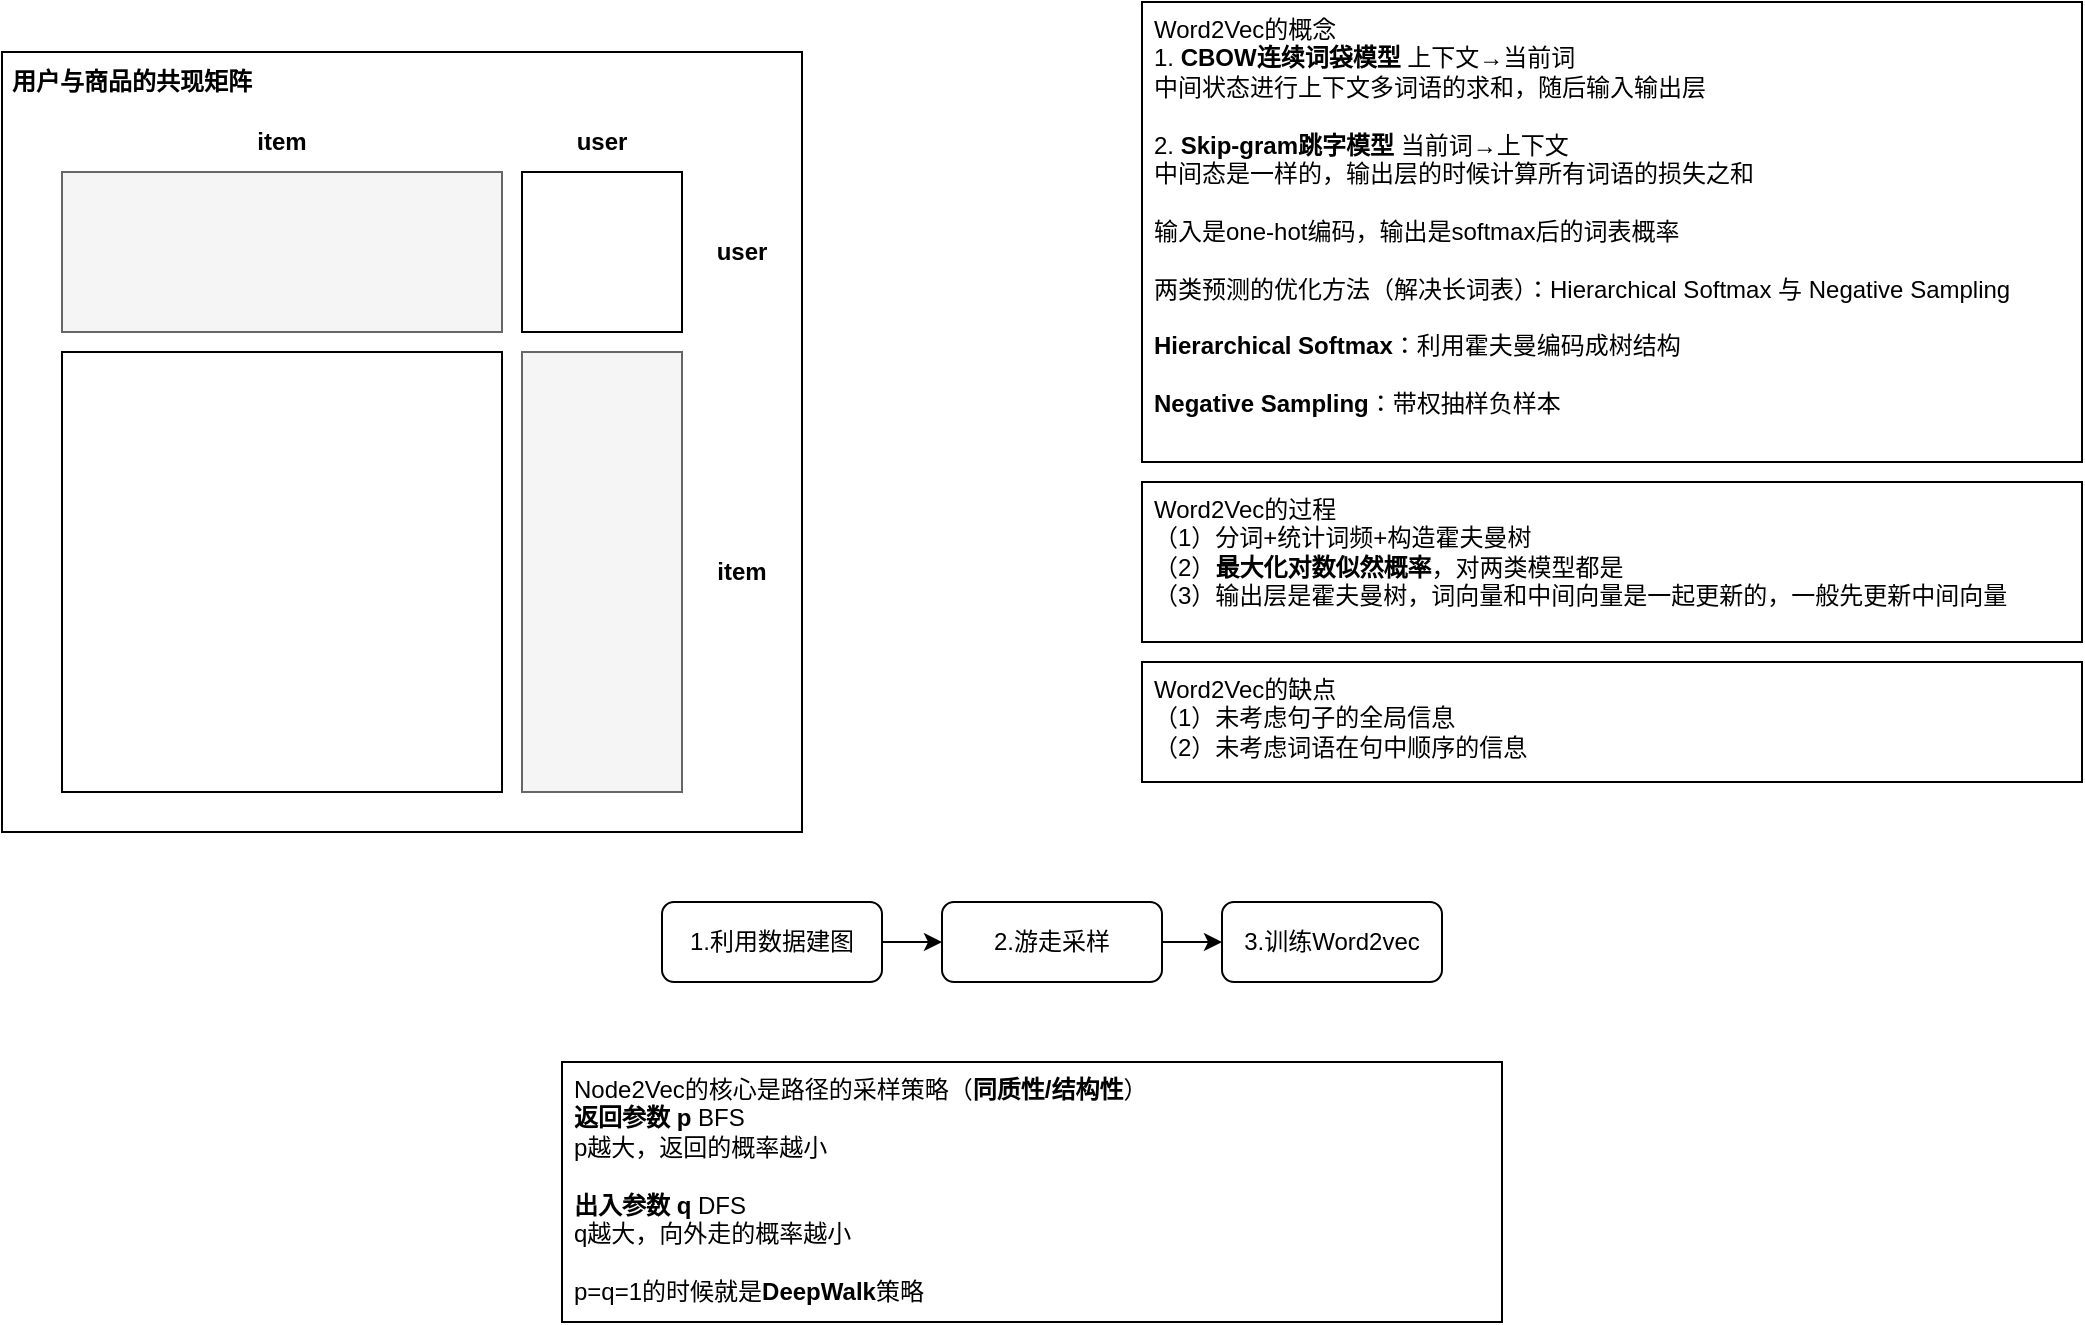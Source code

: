 <mxfile version="24.7.6">
  <diagram name="第 1 页" id="zDOgWTLFwLM5gEDVrxWN">
    <mxGraphModel dx="1786" dy="1157" grid="1" gridSize="10" guides="1" tooltips="1" connect="1" arrows="1" fold="1" page="0" pageScale="1" pageWidth="827" pageHeight="1169" math="0" shadow="0">
      <root>
        <mxCell id="0" />
        <mxCell id="1" parent="0" />
        <mxCell id="Zc8_B8wsB4UqZe0BXlzT-10" value="" style="rounded=0;whiteSpace=wrap;html=1;rotation=90;" vertex="1" parent="1">
          <mxGeometry x="-105" y="-260" width="390" height="400" as="geometry" />
        </mxCell>
        <mxCell id="E42auruJM5JTtXHaCHzA-1" value="&lt;div&gt;Node2Vec的核心是路径的采样策略（&lt;b&gt;同质性/结构性&lt;/b&gt;）&lt;/div&gt;&lt;b&gt;返回参数 p&lt;/b&gt; BFS&lt;div&gt;p越大，返回的概率越小&lt;br&gt;&lt;div&gt;&lt;br&gt;&lt;/div&gt;&lt;div&gt;&lt;b&gt;出入参数 q&lt;/b&gt; DFS&lt;/div&gt;&lt;/div&gt;&lt;div&gt;q越大，向外走的概率越小&lt;/div&gt;&lt;div&gt;&lt;br&gt;&lt;/div&gt;&lt;div&gt;p=q=1的时候就是&lt;b&gt;DeepWalk&lt;/b&gt;策略&lt;/div&gt;" style="rounded=0;whiteSpace=wrap;html=1;align=left;verticalAlign=top;spacingLeft=4;" parent="1" vertex="1">
          <mxGeometry x="170" y="250" width="470" height="130" as="geometry" />
        </mxCell>
        <mxCell id="E42auruJM5JTtXHaCHzA-3" value="Word2Vec的概念&amp;nbsp;&lt;div&gt;1. &lt;b&gt;CBOW连续词袋模型&lt;/b&gt; 上下文→当前词&lt;/div&gt;&lt;div&gt;中间状态进行上下文多词语的求和，随后输入输出层&lt;/div&gt;&lt;div&gt;&lt;br&gt;&lt;/div&gt;&lt;div&gt;2. &lt;b&gt;Skip-gram跳字模型&lt;/b&gt; 当前词→上下文&lt;/div&gt;&lt;div&gt;中间态是一样的，输出层的时候计算所有词语的损失之和&lt;/div&gt;&lt;div&gt;&lt;br&gt;&lt;/div&gt;&lt;div&gt;输入是one-hot编码，输出是softmax后的词表概率&lt;/div&gt;&lt;div&gt;&lt;br&gt;&lt;/div&gt;&lt;div&gt;两类预测的优化方法（解决长词表）：Hierarchical Softmax 与 Negative Sampling&lt;/div&gt;&lt;div&gt;&lt;br&gt;&lt;/div&gt;&lt;div&gt;&lt;b&gt;Hierarchical Softmax&lt;/b&gt;：利用霍夫曼编码成树结构&lt;br&gt;&lt;/div&gt;&lt;div&gt;&lt;br&gt;&lt;/div&gt;&lt;div&gt;&lt;b&gt;Negative Sampling&lt;/b&gt;：带权抽样负样本&lt;br&gt;&lt;/div&gt;" style="rounded=0;whiteSpace=wrap;html=1;align=left;verticalAlign=top;spacingLeft=4;" parent="1" vertex="1">
          <mxGeometry x="460" y="-280" width="470" height="230" as="geometry" />
        </mxCell>
        <mxCell id="E42auruJM5JTtXHaCHzA-4" value="Word2Vec的过程&lt;div&gt;（1）分词+统计词频+构造霍夫曼树&lt;/div&gt;&lt;div&gt;（2）&lt;b&gt;最大化对数似然概率&lt;/b&gt;，对两类模型都是&lt;/div&gt;&lt;div&gt;（3）输出层是霍夫曼树，词向量和中间向量是一起更新的，一般先更新中间向量&amp;nbsp;&lt;/div&gt;" style="rounded=0;whiteSpace=wrap;html=1;align=left;verticalAlign=top;spacingLeft=4;" parent="1" vertex="1">
          <mxGeometry x="460" y="-40" width="470" height="80" as="geometry" />
        </mxCell>
        <mxCell id="E42auruJM5JTtXHaCHzA-5" value="Word2Vec的缺点&lt;div&gt;（1）未考虑句子的全局信息&lt;/div&gt;&lt;div&gt;（2）未考虑词语在句中顺序的信息&lt;/div&gt;" style="rounded=0;whiteSpace=wrap;html=1;align=left;verticalAlign=top;spacingLeft=4;" parent="1" vertex="1">
          <mxGeometry x="460" y="50" width="470" height="60" as="geometry" />
        </mxCell>
        <mxCell id="Zc8_B8wsB4UqZe0BXlzT-1" value="" style="rounded=0;whiteSpace=wrap;html=1;fillColor=#f5f5f5;fontColor=#333333;strokeColor=#666666;" vertex="1" parent="1">
          <mxGeometry x="-80" y="-195" width="220" height="80" as="geometry" />
        </mxCell>
        <mxCell id="Zc8_B8wsB4UqZe0BXlzT-2" value="" style="rounded=0;whiteSpace=wrap;html=1;rotation=90;fillColor=#f5f5f5;fontColor=#333333;strokeColor=#666666;" vertex="1" parent="1">
          <mxGeometry x="80" y="-35" width="220" height="80" as="geometry" />
        </mxCell>
        <mxCell id="Zc8_B8wsB4UqZe0BXlzT-3" value="" style="rounded=0;whiteSpace=wrap;html=1;rotation=90;" vertex="1" parent="1">
          <mxGeometry x="150" y="-195" width="80" height="80" as="geometry" />
        </mxCell>
        <mxCell id="Zc8_B8wsB4UqZe0BXlzT-4" value="" style="rounded=0;whiteSpace=wrap;html=1;rotation=90;" vertex="1" parent="1">
          <mxGeometry x="-80" y="-105" width="220" height="220" as="geometry" />
        </mxCell>
        <mxCell id="Zc8_B8wsB4UqZe0BXlzT-5" value="item" style="text;html=1;align=center;verticalAlign=middle;whiteSpace=wrap;rounded=0;fontStyle=1" vertex="1" parent="1">
          <mxGeometry y="-225" width="60" height="30" as="geometry" />
        </mxCell>
        <mxCell id="Zc8_B8wsB4UqZe0BXlzT-6" value="user" style="text;html=1;align=center;verticalAlign=middle;whiteSpace=wrap;rounded=0;fontStyle=1" vertex="1" parent="1">
          <mxGeometry x="160" y="-225" width="60" height="30" as="geometry" />
        </mxCell>
        <mxCell id="Zc8_B8wsB4UqZe0BXlzT-7" value="user" style="text;html=1;align=center;verticalAlign=middle;whiteSpace=wrap;rounded=0;fontStyle=1" vertex="1" parent="1">
          <mxGeometry x="230" y="-170" width="60" height="30" as="geometry" />
        </mxCell>
        <mxCell id="Zc8_B8wsB4UqZe0BXlzT-8" value="item" style="text;html=1;align=center;verticalAlign=middle;whiteSpace=wrap;rounded=0;fontStyle=1" vertex="1" parent="1">
          <mxGeometry x="230" y="-10" width="60" height="30" as="geometry" />
        </mxCell>
        <mxCell id="Zc8_B8wsB4UqZe0BXlzT-9" value="用户与商品的共现矩阵" style="text;html=1;align=center;verticalAlign=middle;whiteSpace=wrap;rounded=0;fontStyle=1" vertex="1" parent="1">
          <mxGeometry x="-110" y="-255" width="130" height="30" as="geometry" />
        </mxCell>
        <mxCell id="Zc8_B8wsB4UqZe0BXlzT-13" value="" style="edgeStyle=orthogonalEdgeStyle;rounded=0;orthogonalLoop=1;jettySize=auto;html=1;" edge="1" parent="1" source="Zc8_B8wsB4UqZe0BXlzT-11" target="Zc8_B8wsB4UqZe0BXlzT-12">
          <mxGeometry relative="1" as="geometry" />
        </mxCell>
        <mxCell id="Zc8_B8wsB4UqZe0BXlzT-11" value="1.利用数据建图" style="rounded=1;whiteSpace=wrap;html=1;" vertex="1" parent="1">
          <mxGeometry x="220" y="170" width="110" height="40" as="geometry" />
        </mxCell>
        <mxCell id="Zc8_B8wsB4UqZe0BXlzT-15" value="" style="edgeStyle=orthogonalEdgeStyle;rounded=0;orthogonalLoop=1;jettySize=auto;html=1;" edge="1" parent="1" source="Zc8_B8wsB4UqZe0BXlzT-12" target="Zc8_B8wsB4UqZe0BXlzT-14">
          <mxGeometry relative="1" as="geometry" />
        </mxCell>
        <mxCell id="Zc8_B8wsB4UqZe0BXlzT-12" value="2.游走采样" style="rounded=1;whiteSpace=wrap;html=1;" vertex="1" parent="1">
          <mxGeometry x="360" y="170" width="110" height="40" as="geometry" />
        </mxCell>
        <mxCell id="Zc8_B8wsB4UqZe0BXlzT-14" value="3.训练Word2vec" style="rounded=1;whiteSpace=wrap;html=1;" vertex="1" parent="1">
          <mxGeometry x="500" y="170" width="110" height="40" as="geometry" />
        </mxCell>
      </root>
    </mxGraphModel>
  </diagram>
</mxfile>
